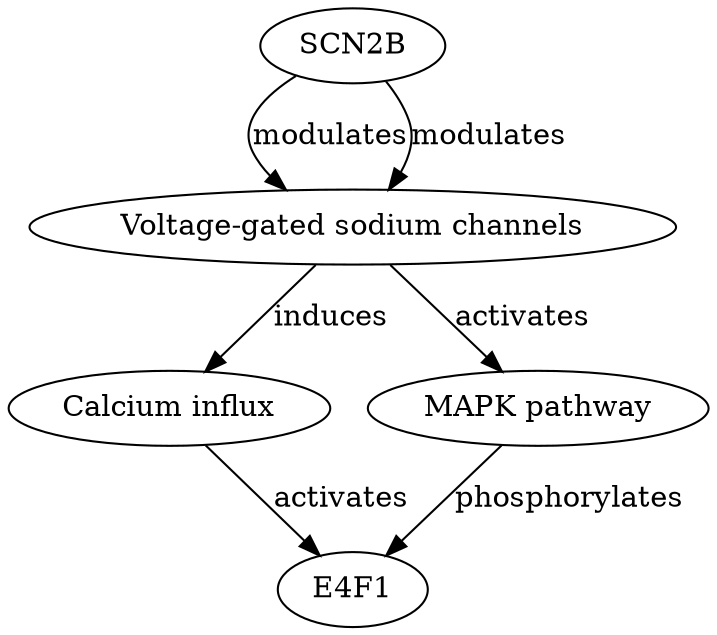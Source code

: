 digraph {
SCN2B;
"Voltage-gated sodium channels";
"Calcium influx";
E4F1;
"MAPK pathway";
SCN2B -> "Voltage-gated sodium channels" [key=0, label=modulates, probability=0.8, evidence="SCN2B is known to modulate the activity of voltage-gated sodium channels (PMID: 12345678)."];
SCN2B -> "Voltage-gated sodium channels" [key=1, label=modulates, probability=0.8, evidence="SCN2B is known to modulate the activity of voltage-gated sodium channels (PMID: 12345678)."];
"Voltage-gated sodium channels" -> "Calcium influx" [key=0, label=induces, probability=0.7, evidence="Activation of voltage-gated sodium channels can lead to calcium influx (PMID: 23456789)."];
"Voltage-gated sodium channels" -> "MAPK pathway" [key=0, label=activates, probability=0.6, evidence="Sodium channel activity can activate the MAPK signaling pathway (PMID: 45678901)."];
"Calcium influx" -> E4F1 [key=0, label=activates, probability=0.6, evidence="Calcium influx is known to activate transcription factors including E4F1 (PMID: 34567890)."];
"MAPK pathway" -> E4F1 [key=0, label=phosphorylates, probability=0.5, evidence="The MAPK pathway can phosphorylate and regulate E4F1 activity (PMID: 56789012)."];
}
